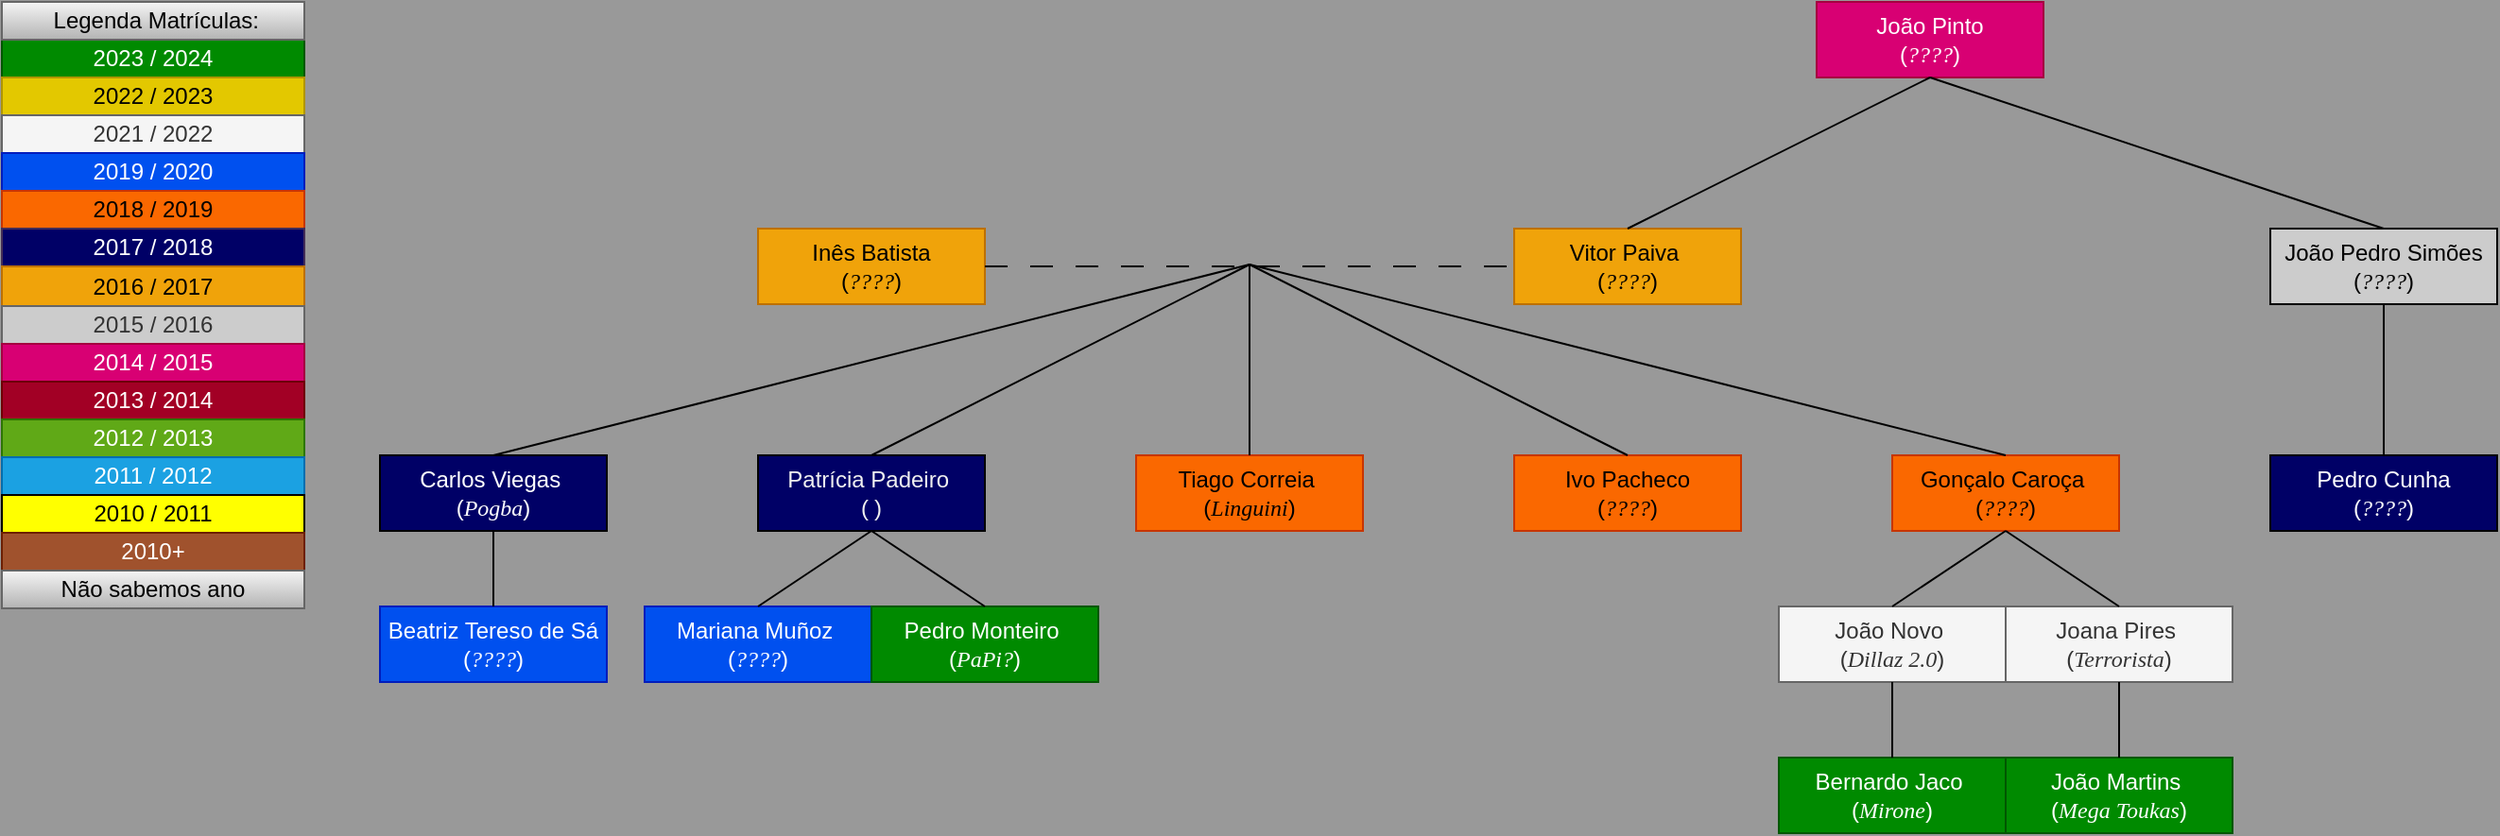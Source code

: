 <mxfile>
    <diagram name="Página-1" id="MyzGb4AWoMDugNOR0tzc">
        <mxGraphModel dx="3492" dy="2554" grid="1" gridSize="10" guides="1" tooltips="1" connect="1" arrows="1" fold="1" page="1" pageScale="1" pageWidth="1169" pageHeight="827" background="#999999" math="0" shadow="0">
            <root>
                <mxCell id="0"/>
                <mxCell id="1" parent="0"/>
                <mxCell id="mkdnd21y6ApAW0Ob3dTZ-105" value="2023 / 2024" style="rounded=0;whiteSpace=wrap;html=1;fillColor=#008a00;fontColor=#ffffff;strokeColor=#005700;" parent="1" vertex="1">
                    <mxGeometry x="-2320" y="-1620" width="160" height="20" as="geometry"/>
                </mxCell>
                <mxCell id="mkdnd21y6ApAW0Ob3dTZ-106" value="2022 / 2023" style="rounded=0;whiteSpace=wrap;html=1;fillColor=#e3c800;fontColor=#000000;strokeColor=#B09500;" parent="1" vertex="1">
                    <mxGeometry x="-2320" y="-1600" width="160" height="20" as="geometry"/>
                </mxCell>
                <mxCell id="mkdnd21y6ApAW0Ob3dTZ-107" value="2021 / 2022" style="rounded=0;whiteSpace=wrap;html=1;fillColor=#f5f5f5;fontColor=#333333;strokeColor=#666666;" parent="1" vertex="1">
                    <mxGeometry x="-2320" y="-1580" width="160" height="20" as="geometry"/>
                </mxCell>
                <mxCell id="mkdnd21y6ApAW0Ob3dTZ-108" value="2019 / 2020" style="rounded=0;whiteSpace=wrap;html=1;fillColor=#0050ef;fontColor=#ffffff;strokeColor=#001DBC;" parent="1" vertex="1">
                    <mxGeometry x="-2320" y="-1560" width="160" height="20" as="geometry"/>
                </mxCell>
                <mxCell id="mkdnd21y6ApAW0Ob3dTZ-109" value="2018 / 2019" style="rounded=0;whiteSpace=wrap;html=1;fillColor=#fa6800;fontColor=#000000;strokeColor=#C73500;" parent="1" vertex="1">
                    <mxGeometry x="-2320" y="-1540" width="160" height="20" as="geometry"/>
                </mxCell>
                <mxCell id="mkdnd21y6ApAW0Ob3dTZ-110" value="&amp;nbsp;Legenda Matrículas:" style="rounded=0;whiteSpace=wrap;html=1;fillColor=#f5f5f5;gradientColor=#b3b3b3;strokeColor=#666666;" parent="1" vertex="1">
                    <mxGeometry x="-2320" y="-1640" width="160" height="20" as="geometry"/>
                </mxCell>
                <mxCell id="mkdnd21y6ApAW0Ob3dTZ-111" value="2017 / 2018" style="rounded=0;whiteSpace=wrap;html=1;fillColor=#000066;fontColor=#ffffff;strokeColor=#432D57;" parent="1" vertex="1">
                    <mxGeometry x="-2320" y="-1520" width="160" height="20" as="geometry"/>
                </mxCell>
                <mxCell id="mkdnd21y6ApAW0Ob3dTZ-112" value="2016 / 2017" style="rounded=0;whiteSpace=wrap;html=1;fillColor=#f0a30a;fontColor=#000000;strokeColor=#BD7000;" parent="1" vertex="1">
                    <mxGeometry x="-2320" y="-1500" width="160" height="21" as="geometry"/>
                </mxCell>
                <mxCell id="mkdnd21y6ApAW0Ob3dTZ-113" value="2015 / 2016" style="rounded=0;whiteSpace=wrap;html=1;fillColor=#CCCCCC;strokeColor=#666666;fontColor=#333333;" parent="1" vertex="1">
                    <mxGeometry x="-2320" y="-1479" width="160" height="20" as="geometry"/>
                </mxCell>
                <mxCell id="mkdnd21y6ApAW0Ob3dTZ-193" value="2014 / 2015" style="rounded=0;whiteSpace=wrap;html=1;fillColor=#d80073;fontColor=#ffffff;strokeColor=#A50040;" parent="1" vertex="1">
                    <mxGeometry x="-2320" y="-1459" width="160" height="20" as="geometry"/>
                </mxCell>
                <mxCell id="mkdnd21y6ApAW0Ob3dTZ-196" value="2013 / 2014" style="rounded=0;whiteSpace=wrap;html=1;fillColor=#a20025;fontColor=#ffffff;strokeColor=#6F0000;" parent="1" vertex="1">
                    <mxGeometry x="-2320" y="-1439" width="160" height="20" as="geometry"/>
                </mxCell>
                <mxCell id="mkdnd21y6ApAW0Ob3dTZ-197" value="2012&lt;span style=&quot;background-color: initial;&quot;&gt;&amp;nbsp;/ 2013&lt;/span&gt;" style="rounded=0;whiteSpace=wrap;html=1;fillColor=#60a917;fontColor=#ffffff;strokeColor=#2D7600;" parent="1" vertex="1">
                    <mxGeometry x="-2320" y="-1419" width="160" height="20" as="geometry"/>
                </mxCell>
                <mxCell id="mkdnd21y6ApAW0Ob3dTZ-198" value="2011&lt;span style=&quot;background-color: initial;&quot;&gt;&amp;nbsp;/ 2012&lt;/span&gt;" style="rounded=0;whiteSpace=wrap;html=1;fillColor=#1ba1e2;fontColor=#ffffff;strokeColor=#006EAF;" parent="1" vertex="1">
                    <mxGeometry x="-2320" y="-1399" width="160" height="20" as="geometry"/>
                </mxCell>
                <mxCell id="mkdnd21y6ApAW0Ob3dTZ-199" value="2010&lt;span style=&quot;background-color: initial;&quot;&gt;&amp;nbsp;/ 2011&lt;/span&gt;" style="rounded=0;whiteSpace=wrap;html=1;fillColor=#FFFF00;fontColor=#000000;" parent="1" vertex="1">
                    <mxGeometry x="-2320" y="-1379" width="160" height="20" as="geometry"/>
                </mxCell>
                <mxCell id="mkdnd21y6ApAW0Ob3dTZ-201" value="2010+" style="rounded=0;whiteSpace=wrap;html=1;fillColor=#a0522d;strokeColor=#6D1F00;fontColor=#ffffff;" parent="1" vertex="1">
                    <mxGeometry x="-2320" y="-1359" width="160" height="20" as="geometry"/>
                </mxCell>
                <mxCell id="mkdnd21y6ApAW0Ob3dTZ-259" value="Não sabemos ano" style="rounded=0;whiteSpace=wrap;html=1;fillColor=#f5f5f5;gradientColor=#b3b3b3;strokeColor=#666666;" parent="1" vertex="1">
                    <mxGeometry x="-2320" y="-1339" width="160" height="20" as="geometry"/>
                </mxCell>
                <mxCell id="SZR8bBrm5BMhKsoexoeL-1" value="&lt;div&gt;Vitor Paiva&amp;nbsp;&lt;/div&gt;&lt;div&gt;(&lt;i&gt;&lt;font face=&quot;Times New Roman&quot;&gt;????&lt;/font&gt;&lt;/i&gt;)&lt;/div&gt;" style="rounded=0;whiteSpace=wrap;html=1;fillColor=#f0a30a;fontColor=#000000;strokeColor=#BD7000;" parent="1" vertex="1">
                    <mxGeometry x="-1520" y="-1520" width="120" height="40" as="geometry"/>
                </mxCell>
                <mxCell id="SZR8bBrm5BMhKsoexoeL-2" value="&lt;div&gt;Patrícia Padeiro&amp;nbsp;&lt;/div&gt;&lt;div&gt;(&lt;font face=&quot;Times New Roman&quot;&gt;&lt;i&gt; &lt;/i&gt;&lt;/font&gt;)&lt;/div&gt;" style="rounded=0;whiteSpace=wrap;html=1;fillColor=#000066;fontColor=#F0F0F0;" parent="1" vertex="1">
                    <mxGeometry x="-1920" y="-1400" width="120" height="40" as="geometry"/>
                </mxCell>
                <mxCell id="SZR8bBrm5BMhKsoexoeL-3" value="&lt;div&gt;Gonçalo Caroça&amp;nbsp;&lt;/div&gt;&lt;div&gt;(&lt;i&gt;&lt;font face=&quot;Times New Roman&quot;&gt;????&lt;/font&gt;&lt;/i&gt;)&lt;/div&gt;" style="rounded=0;whiteSpace=wrap;html=1;fillColor=#fa6800;fontColor=#000000;strokeColor=#C73500;" parent="1" vertex="1">
                    <mxGeometry x="-1320" y="-1400" width="120" height="40" as="geometry"/>
                </mxCell>
                <mxCell id="SZR8bBrm5BMhKsoexoeL-4" value="&lt;div&gt;Tiago Correia&amp;nbsp;&lt;/div&gt;&lt;div&gt;(&lt;font face=&quot;Times New Roman&quot;&gt;&lt;i&gt;Linguini&lt;/i&gt;&lt;/font&gt;)&lt;/div&gt;" style="rounded=0;whiteSpace=wrap;html=1;fillColor=#fa6800;fontColor=#000000;strokeColor=#C73500;" parent="1" vertex="1">
                    <mxGeometry x="-1720" y="-1400" width="120" height="40" as="geometry"/>
                </mxCell>
                <mxCell id="SZR8bBrm5BMhKsoexoeL-5" value="&lt;div&gt;Carlos Viegas&amp;nbsp;&lt;/div&gt;&lt;div&gt;(&lt;font face=&quot;Times New Roman&quot;&gt;&lt;i&gt;Pogba&lt;/i&gt;&lt;/font&gt;)&lt;/div&gt;" style="rounded=0;whiteSpace=wrap;html=1;fillColor=#000066;fontColor=#FFFFFF;strokeColor=#000000;" parent="1" vertex="1">
                    <mxGeometry x="-2120" y="-1400" width="120" height="40" as="geometry"/>
                </mxCell>
                <mxCell id="SZR8bBrm5BMhKsoexoeL-6" value="&lt;div&gt;Ivo Pacheco&lt;/div&gt;&lt;div&gt;(&lt;i&gt;&lt;font face=&quot;Times New Roman&quot;&gt;????&lt;/font&gt;&lt;/i&gt;)&lt;/div&gt;" style="rounded=0;whiteSpace=wrap;html=1;fillColor=#fa6800;fontColor=#000000;strokeColor=#C73500;" parent="1" vertex="1">
                    <mxGeometry x="-1520" y="-1400" width="120" height="40" as="geometry"/>
                </mxCell>
                <mxCell id="SZR8bBrm5BMhKsoexoeL-7" value="&lt;div&gt;João Novo&amp;nbsp;&lt;/div&gt;&lt;div&gt;(&lt;font face=&quot;Times New Roman&quot;&gt;&lt;i&gt;Dillaz 2.0&lt;/i&gt;&lt;/font&gt;)&lt;/div&gt;" style="rounded=0;whiteSpace=wrap;html=1;fillColor=#f5f5f5;fontColor=#333333;strokeColor=#666666;" parent="1" vertex="1">
                    <mxGeometry x="-1380" y="-1320" width="120" height="40" as="geometry"/>
                </mxCell>
                <mxCell id="SZR8bBrm5BMhKsoexoeL-8" value="&lt;div&gt;Joana Pires&amp;nbsp;&lt;/div&gt;&lt;div&gt;(&lt;font face=&quot;Times New Roman&quot;&gt;&lt;i&gt;Terrorista&lt;/i&gt;&lt;/font&gt;)&lt;/div&gt;" style="rounded=0;whiteSpace=wrap;html=1;fillColor=#f5f5f5;fontColor=#333333;strokeColor=#666666;" parent="1" vertex="1">
                    <mxGeometry x="-1260" y="-1320" width="120" height="40" as="geometry"/>
                </mxCell>
                <mxCell id="SZR8bBrm5BMhKsoexoeL-9" value="&lt;div&gt;Mariana Muñoz&amp;nbsp;&lt;/div&gt;&lt;div&gt;(&lt;font face=&quot;Times New Roman&quot;&gt;&lt;i&gt;????&lt;/i&gt;&lt;/font&gt;)&lt;/div&gt;" style="rounded=0;whiteSpace=wrap;html=1;fillColor=#0050ef;fontColor=#ffffff;strokeColor=#001DBC;" parent="1" vertex="1">
                    <mxGeometry x="-1980" y="-1320" width="120" height="40" as="geometry"/>
                </mxCell>
                <mxCell id="SZR8bBrm5BMhKsoexoeL-10" value="&lt;div&gt;Pedro Monteiro&amp;nbsp;&lt;/div&gt;&lt;div&gt;(&lt;font face=&quot;Times New Roman&quot;&gt;&lt;i&gt;PaPi?&lt;/i&gt;&lt;/font&gt;)&lt;/div&gt;" style="rounded=0;whiteSpace=wrap;html=1;fillColor=#008a00;fontColor=#ffffff;strokeColor=#005700;" parent="1" vertex="1">
                    <mxGeometry x="-1860" y="-1320" width="120" height="40" as="geometry"/>
                </mxCell>
                <mxCell id="SZR8bBrm5BMhKsoexoeL-11" value="&lt;div&gt;Bernardo Jaco&amp;nbsp;&lt;/div&gt;&lt;div&gt;(&lt;font face=&quot;Times New Roman&quot;&gt;&lt;i&gt;Mirone&lt;/i&gt;&lt;/font&gt;)&lt;/div&gt;" style="rounded=0;whiteSpace=wrap;html=1;fillColor=#008a00;fontColor=#ffffff;strokeColor=#005700;" parent="1" vertex="1">
                    <mxGeometry x="-1380" y="-1240" width="120" height="40" as="geometry"/>
                </mxCell>
                <mxCell id="SZR8bBrm5BMhKsoexoeL-12" value="" style="endArrow=none;html=1;rounded=0;exitX=0.5;exitY=0;exitDx=0;exitDy=0;" parent="1" source="SZR8bBrm5BMhKsoexoeL-5" edge="1">
                    <mxGeometry width="50" height="50" relative="1" as="geometry">
                        <mxPoint x="-1890" y="-1669" as="sourcePoint"/>
                        <mxPoint x="-1660" y="-1501" as="targetPoint"/>
                    </mxGeometry>
                </mxCell>
                <mxCell id="SZR8bBrm5BMhKsoexoeL-13" value="" style="endArrow=none;html=1;rounded=0;exitX=0.5;exitY=0;exitDx=0;exitDy=0;" parent="1" source="SZR8bBrm5BMhKsoexoeL-2" edge="1">
                    <mxGeometry width="50" height="50" relative="1" as="geometry">
                        <mxPoint x="-2050" y="-1390" as="sourcePoint"/>
                        <mxPoint x="-1660" y="-1501" as="targetPoint"/>
                    </mxGeometry>
                </mxCell>
                <mxCell id="SZR8bBrm5BMhKsoexoeL-14" value="" style="endArrow=none;html=1;rounded=0;exitX=0.5;exitY=0;exitDx=0;exitDy=0;" parent="1" source="SZR8bBrm5BMhKsoexoeL-4" edge="1">
                    <mxGeometry width="50" height="50" relative="1" as="geometry">
                        <mxPoint x="-1850" y="-1390" as="sourcePoint"/>
                        <mxPoint x="-1660" y="-1501" as="targetPoint"/>
                    </mxGeometry>
                </mxCell>
                <mxCell id="SZR8bBrm5BMhKsoexoeL-15" value="" style="endArrow=none;html=1;rounded=0;exitX=0.5;exitY=0;exitDx=0;exitDy=0;" parent="1" source="SZR8bBrm5BMhKsoexoeL-6" edge="1">
                    <mxGeometry width="50" height="50" relative="1" as="geometry">
                        <mxPoint x="-1650" y="-1390" as="sourcePoint"/>
                        <mxPoint x="-1660" y="-1501" as="targetPoint"/>
                    </mxGeometry>
                </mxCell>
                <mxCell id="SZR8bBrm5BMhKsoexoeL-16" value="" style="endArrow=none;html=1;rounded=0;exitX=0.5;exitY=0;exitDx=0;exitDy=0;" parent="1" source="SZR8bBrm5BMhKsoexoeL-3" edge="1">
                    <mxGeometry width="50" height="50" relative="1" as="geometry">
                        <mxPoint x="-1640" y="-1380" as="sourcePoint"/>
                        <mxPoint x="-1660" y="-1501" as="targetPoint"/>
                    </mxGeometry>
                </mxCell>
                <mxCell id="SZR8bBrm5BMhKsoexoeL-17" value="" style="endArrow=none;html=1;rounded=0;exitX=0.5;exitY=0;exitDx=0;exitDy=0;entryX=0.5;entryY=1;entryDx=0;entryDy=0;" parent="1" source="SZR8bBrm5BMhKsoexoeL-7" target="SZR8bBrm5BMhKsoexoeL-3" edge="1">
                    <mxGeometry width="50" height="50" relative="1" as="geometry">
                        <mxPoint x="-1630" y="-1370" as="sourcePoint"/>
                        <mxPoint x="-1630" y="-1410" as="targetPoint"/>
                    </mxGeometry>
                </mxCell>
                <mxCell id="SZR8bBrm5BMhKsoexoeL-18" value="" style="endArrow=none;html=1;rounded=0;exitX=0.5;exitY=0;exitDx=0;exitDy=0;entryX=0.5;entryY=1;entryDx=0;entryDy=0;" parent="1" source="SZR8bBrm5BMhKsoexoeL-8" target="SZR8bBrm5BMhKsoexoeL-3" edge="1">
                    <mxGeometry width="50" height="50" relative="1" as="geometry">
                        <mxPoint x="-1620" y="-1360" as="sourcePoint"/>
                        <mxPoint x="-1620" y="-1400" as="targetPoint"/>
                    </mxGeometry>
                </mxCell>
                <mxCell id="SZR8bBrm5BMhKsoexoeL-19" value="" style="endArrow=none;html=1;rounded=0;exitX=0.5;exitY=0;exitDx=0;exitDy=0;entryX=0.5;entryY=1;entryDx=0;entryDy=0;" parent="1" source="SZR8bBrm5BMhKsoexoeL-11" target="SZR8bBrm5BMhKsoexoeL-7" edge="1">
                    <mxGeometry width="50" height="50" relative="1" as="geometry">
                        <mxPoint x="-1610" y="-1350" as="sourcePoint"/>
                        <mxPoint x="-1610" y="-1390" as="targetPoint"/>
                    </mxGeometry>
                </mxCell>
                <mxCell id="SZR8bBrm5BMhKsoexoeL-20" value="" style="endArrow=none;html=1;rounded=0;exitX=0.5;exitY=0;exitDx=0;exitDy=0;entryX=0.5;entryY=1;entryDx=0;entryDy=0;" parent="1" source="SZR8bBrm5BMhKsoexoeL-10" target="SZR8bBrm5BMhKsoexoeL-2" edge="1">
                    <mxGeometry width="50" height="50" relative="1" as="geometry">
                        <mxPoint x="-1600" y="-1340" as="sourcePoint"/>
                        <mxPoint x="-1600" y="-1380" as="targetPoint"/>
                    </mxGeometry>
                </mxCell>
                <mxCell id="SZR8bBrm5BMhKsoexoeL-21" value="" style="endArrow=none;html=1;rounded=0;exitX=0.5;exitY=0;exitDx=0;exitDy=0;entryX=0.5;entryY=1;entryDx=0;entryDy=0;" parent="1" source="SZR8bBrm5BMhKsoexoeL-9" target="SZR8bBrm5BMhKsoexoeL-2" edge="1">
                    <mxGeometry width="50" height="50" relative="1" as="geometry">
                        <mxPoint x="-1590" y="-1330" as="sourcePoint"/>
                        <mxPoint x="-1590" y="-1370" as="targetPoint"/>
                    </mxGeometry>
                </mxCell>
                <mxCell id="2" value="&lt;div&gt;&lt;span style=&quot;background-color: initial;&quot;&gt;João Pinto&lt;/span&gt;&lt;/div&gt;&lt;div&gt;&lt;span style=&quot;background-color: initial;&quot;&gt;(&lt;/span&gt;&lt;i style=&quot;background-color: initial;&quot;&gt;&lt;font face=&quot;Times New Roman&quot;&gt;????&lt;/font&gt;&lt;/i&gt;&lt;span style=&quot;background-color: initial;&quot;&gt;)&lt;/span&gt;&lt;/div&gt;" style="rounded=0;whiteSpace=wrap;html=1;fillColor=#d80073;fontColor=#ffffff;strokeColor=#A50040;" parent="1" vertex="1">
                    <mxGeometry x="-1360" y="-1640" width="120" height="40" as="geometry"/>
                </mxCell>
                <mxCell id="3" value="&lt;div&gt;&lt;span style=&quot;background-color: initial;&quot;&gt;João Pedro Simões&lt;/span&gt;&lt;/div&gt;&lt;div&gt;&lt;span style=&quot;background-color: initial;&quot;&gt;(&lt;/span&gt;&lt;i style=&quot;background-color: initial;&quot;&gt;&lt;font face=&quot;Times New Roman&quot;&gt;????&lt;/font&gt;&lt;/i&gt;&lt;span style=&quot;background-color: initial;&quot;&gt;)&lt;/span&gt;&lt;/div&gt;" style="rounded=0;whiteSpace=wrap;html=1;fillColor=#CCCCCC;fontColor=#000000;" parent="1" vertex="1">
                    <mxGeometry x="-1120" y="-1520" width="120" height="40" as="geometry"/>
                </mxCell>
                <mxCell id="4" value="" style="endArrow=none;html=1;rounded=0;exitX=0.5;exitY=1;exitDx=0;exitDy=0;entryX=0.5;entryY=0;entryDx=0;entryDy=0;" parent="1" source="2" target="SZR8bBrm5BMhKsoexoeL-1" edge="1">
                    <mxGeometry width="50" height="50" relative="1" as="geometry">
                        <mxPoint x="-1450" y="-1390" as="sourcePoint"/>
                        <mxPoint x="-1650" y="-1430" as="targetPoint"/>
                    </mxGeometry>
                </mxCell>
                <mxCell id="5" value="" style="endArrow=none;html=1;rounded=0;exitX=0.5;exitY=0;exitDx=0;exitDy=0;entryX=0.5;entryY=1;entryDx=0;entryDy=0;" parent="1" source="3" target="2" edge="1">
                    <mxGeometry width="50" height="50" relative="1" as="geometry">
                        <mxPoint x="-1410" y="-1590" as="sourcePoint"/>
                        <mxPoint x="-1650" y="-1470" as="targetPoint"/>
                    </mxGeometry>
                </mxCell>
                <mxCell id="6" value="&lt;div&gt;&lt;span style=&quot;background-color: initial;&quot;&gt;Pedro Cunha&lt;/span&gt;&lt;/div&gt;&lt;div&gt;&lt;span style=&quot;background-color: initial;&quot;&gt;(&lt;/span&gt;&lt;i style=&quot;background-color: initial;&quot;&gt;&lt;font face=&quot;Times New Roman&quot;&gt;????&lt;/font&gt;&lt;/i&gt;&lt;span style=&quot;background-color: initial;&quot;&gt;)&lt;/span&gt;&lt;/div&gt;" style="rounded=0;whiteSpace=wrap;html=1;fillColor=#000066;fontColor=#FFFFFF;" parent="1" vertex="1">
                    <mxGeometry x="-1120" y="-1400" width="120" height="40" as="geometry"/>
                </mxCell>
                <mxCell id="7" value="" style="endArrow=none;html=1;rounded=0;exitX=0.5;exitY=0;exitDx=0;exitDy=0;entryX=0.5;entryY=1;entryDx=0;entryDy=0;" parent="1" source="6" target="3" edge="1">
                    <mxGeometry width="50" height="50" relative="1" as="geometry">
                        <mxPoint x="-1310" y="-1310" as="sourcePoint"/>
                        <mxPoint x="-1250" y="-1350" as="targetPoint"/>
                    </mxGeometry>
                </mxCell>
                <mxCell id="8" value="&lt;div&gt;&lt;span style=&quot;background-color: initial;&quot;&gt;Inês Batista&lt;/span&gt;&lt;/div&gt;&lt;div&gt;&lt;span style=&quot;background-color: initial;&quot;&gt;(&lt;/span&gt;&lt;i style=&quot;background-color: initial;&quot;&gt;&lt;font face=&quot;Times New Roman&quot;&gt;????&lt;/font&gt;&lt;/i&gt;&lt;span style=&quot;background-color: initial;&quot;&gt;)&lt;/span&gt;&lt;/div&gt;" style="rounded=0;whiteSpace=wrap;html=1;fillColor=#f0a30a;fontColor=#000000;strokeColor=#BD7000;" parent="1" vertex="1">
                    <mxGeometry x="-1920" y="-1520" width="120" height="40" as="geometry"/>
                </mxCell>
                <mxCell id="9" value="" style="endArrow=none;html=1;rounded=0;exitX=1;exitY=0.5;exitDx=0;exitDy=0;entryX=0;entryY=0.5;entryDx=0;entryDy=0;dashed=1;dashPattern=12 12;" parent="1" source="8" target="SZR8bBrm5BMhKsoexoeL-1" edge="1">
                    <mxGeometry width="50" height="50" relative="1" as="geometry">
                        <mxPoint x="-2050" y="-1390" as="sourcePoint"/>
                        <mxPoint x="-1650" y="-1431" as="targetPoint"/>
                    </mxGeometry>
                </mxCell>
                <mxCell id="10" value="&lt;div&gt;&lt;span style=&quot;background-color: initial;&quot;&gt;Beatriz Tereso de Sá&lt;/span&gt;&lt;/div&gt;&lt;div&gt;&lt;span style=&quot;background-color: initial;&quot;&gt;(&lt;font face=&quot;Times New Roman&quot;&gt;&lt;i&gt;????&lt;/i&gt;&lt;/font&gt;&lt;/span&gt;&lt;span style=&quot;background-color: initial;&quot;&gt;)&lt;/span&gt;&lt;/div&gt;" style="rounded=0;whiteSpace=wrap;html=1;fillColor=#0050ef;fontColor=#ffffff;strokeColor=#001DBC;" parent="1" vertex="1">
                    <mxGeometry x="-2120" y="-1320" width="120" height="40" as="geometry"/>
                </mxCell>
                <mxCell id="11" value="" style="endArrow=none;html=1;rounded=0;exitX=0.5;exitY=0;exitDx=0;exitDy=0;entryX=0.5;entryY=1;entryDx=0;entryDy=0;" parent="1" source="10" target="SZR8bBrm5BMhKsoexoeL-5" edge="1">
                    <mxGeometry width="50" height="50" relative="1" as="geometry">
                        <mxPoint x="-1910" y="-1310" as="sourcePoint"/>
                        <mxPoint x="-1850" y="-1350" as="targetPoint"/>
                    </mxGeometry>
                </mxCell>
                <mxCell id="12" value="&lt;div&gt;João Martins&amp;nbsp;&lt;/div&gt;&lt;div&gt;(&lt;font face=&quot;Times New Roman&quot;&gt;&lt;i&gt;Mega Toukas&lt;/i&gt;&lt;/font&gt;)&lt;/div&gt;" style="rounded=0;whiteSpace=wrap;html=1;fillColor=#008a00;fontColor=#ffffff;strokeColor=#005700;" parent="1" vertex="1">
                    <mxGeometry x="-1260" y="-1240" width="120" height="40" as="geometry"/>
                </mxCell>
                <mxCell id="13" value="" style="endArrow=none;html=1;rounded=0;exitX=0.5;exitY=0;exitDx=0;exitDy=0;entryX=0.5;entryY=1;entryDx=0;entryDy=0;" parent="1" source="12" target="SZR8bBrm5BMhKsoexoeL-8" edge="1">
                    <mxGeometry width="50" height="50" relative="1" as="geometry">
                        <mxPoint x="-1310" y="-1230" as="sourcePoint"/>
                        <mxPoint x="-1310" y="-1270" as="targetPoint"/>
                    </mxGeometry>
                </mxCell>
            </root>
        </mxGraphModel>
    </diagram>
</mxfile>